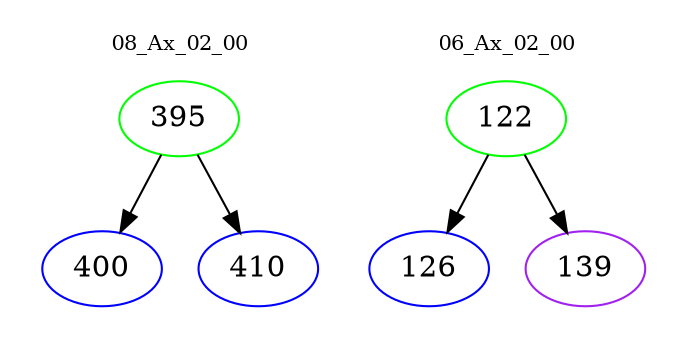 digraph{
subgraph cluster_0 {
color = white
label = "08_Ax_02_00";
fontsize=10;
T0_395 [label="395", color="green"]
T0_395 -> T0_400 [color="black"]
T0_400 [label="400", color="blue"]
T0_395 -> T0_410 [color="black"]
T0_410 [label="410", color="blue"]
}
subgraph cluster_1 {
color = white
label = "06_Ax_02_00";
fontsize=10;
T1_122 [label="122", color="green"]
T1_122 -> T1_126 [color="black"]
T1_126 [label="126", color="blue"]
T1_122 -> T1_139 [color="black"]
T1_139 [label="139", color="purple"]
}
}
